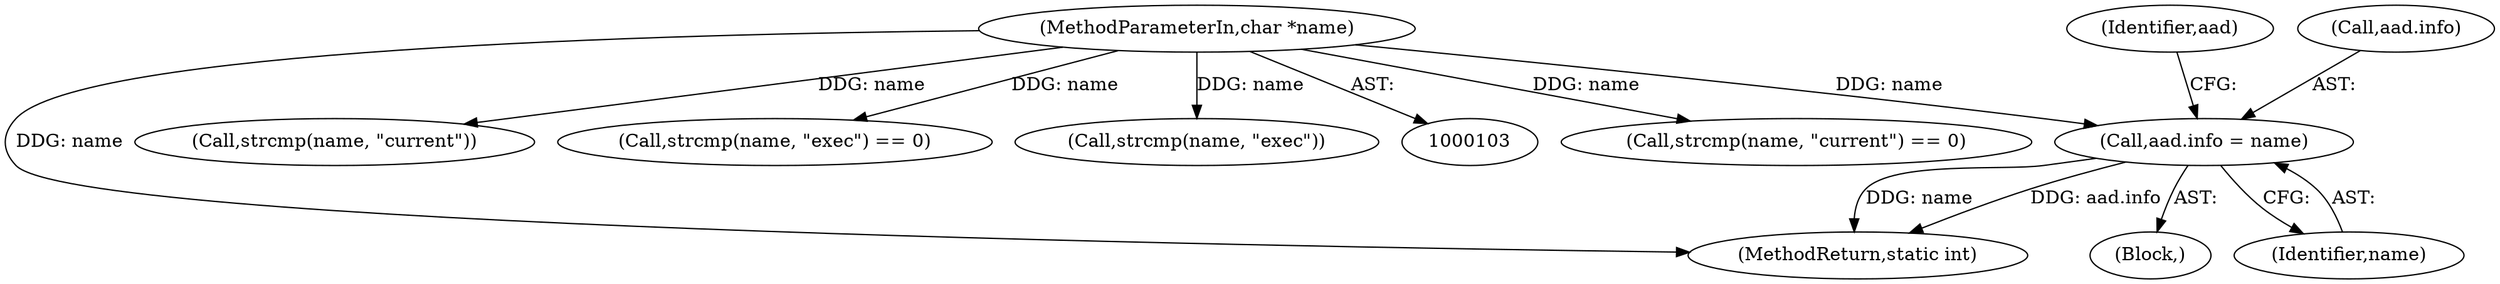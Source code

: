 digraph "0_linux_30a46a4647fd1df9cf52e43bf467f0d9265096ca@pointer" {
"1000317" [label="(Call,aad.info = name)"];
"1000105" [label="(MethodParameterIn,char *name)"];
"1000324" [label="(Identifier,aad)"];
"1000193" [label="(Call,strcmp(name, \"current\") == 0)"];
"1000105" [label="(MethodParameterIn,char *name)"];
"1000336" [label="(MethodReturn,static int)"];
"1000108" [label="(Block,)"];
"1000317" [label="(Call,aad.info = name)"];
"1000194" [label="(Call,strcmp(name, \"current\"))"];
"1000262" [label="(Call,strcmp(name, \"exec\") == 0)"];
"1000321" [label="(Identifier,name)"];
"1000263" [label="(Call,strcmp(name, \"exec\"))"];
"1000318" [label="(Call,aad.info)"];
"1000317" -> "1000108"  [label="AST: "];
"1000317" -> "1000321"  [label="CFG: "];
"1000318" -> "1000317"  [label="AST: "];
"1000321" -> "1000317"  [label="AST: "];
"1000324" -> "1000317"  [label="CFG: "];
"1000317" -> "1000336"  [label="DDG: aad.info"];
"1000317" -> "1000336"  [label="DDG: name"];
"1000105" -> "1000317"  [label="DDG: name"];
"1000105" -> "1000103"  [label="AST: "];
"1000105" -> "1000336"  [label="DDG: name"];
"1000105" -> "1000193"  [label="DDG: name"];
"1000105" -> "1000194"  [label="DDG: name"];
"1000105" -> "1000262"  [label="DDG: name"];
"1000105" -> "1000263"  [label="DDG: name"];
}
